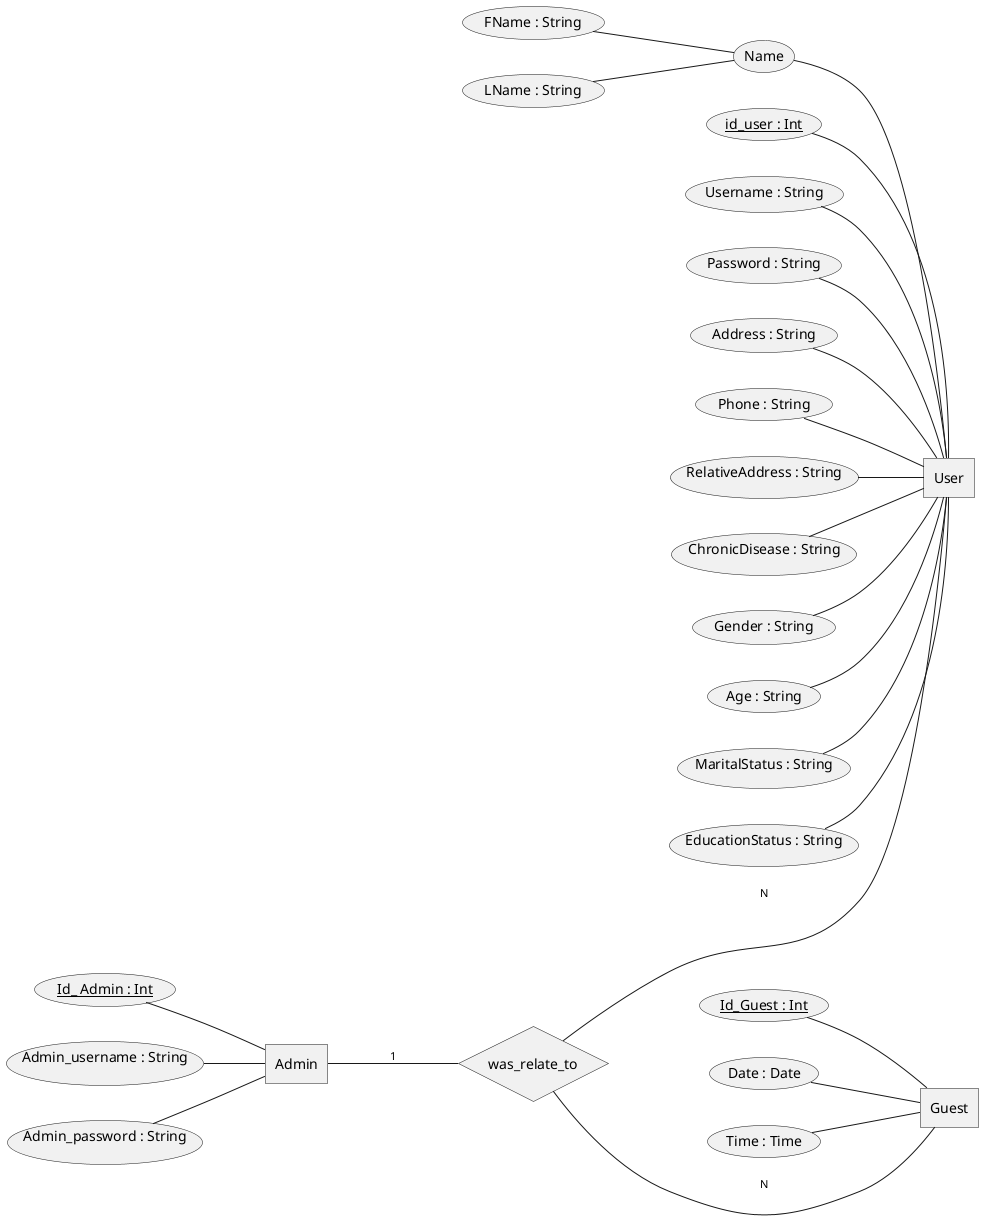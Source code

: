 @startchen

left to right direction

entity User {
 Name{
 FName : String
 LName : String

}
 id_user : Int <<key>>
 Username : String
 Password : String
 Address : String
 Phone : String
 RelativeAddress : String
 ChronicDisease : String
 Gender : String
 Age : String
 MaritalStatus : String
 EducationStatus : String
}
entity Admin {
 Id_ Admin : Int <<key>>
 Admin_username : String
 Admin_password : String
}
entity Guest {
 Id_Guest : Int <<key>>
 Date : Date
 Time : Time

}
relationship was_relate_to {

}

Admin -1- was_relate_to
 was_relate_to -N- User
was_relate_to -N- Guest


@endchen